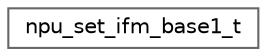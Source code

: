 digraph "Graphical Class Hierarchy"
{
 // LATEX_PDF_SIZE
  bgcolor="transparent";
  edge [fontname=Helvetica,fontsize=10,labelfontname=Helvetica,labelfontsize=10];
  node [fontname=Helvetica,fontsize=10,shape=box,height=0.2,width=0.4];
  rankdir="LR";
  Node0 [id="Node000000",label="npu_set_ifm_base1_t",height=0.2,width=0.4,color="grey40", fillcolor="white", style="filled",URL="$structnpu__set__ifm__base1__t.html",tooltip=" "];
}
